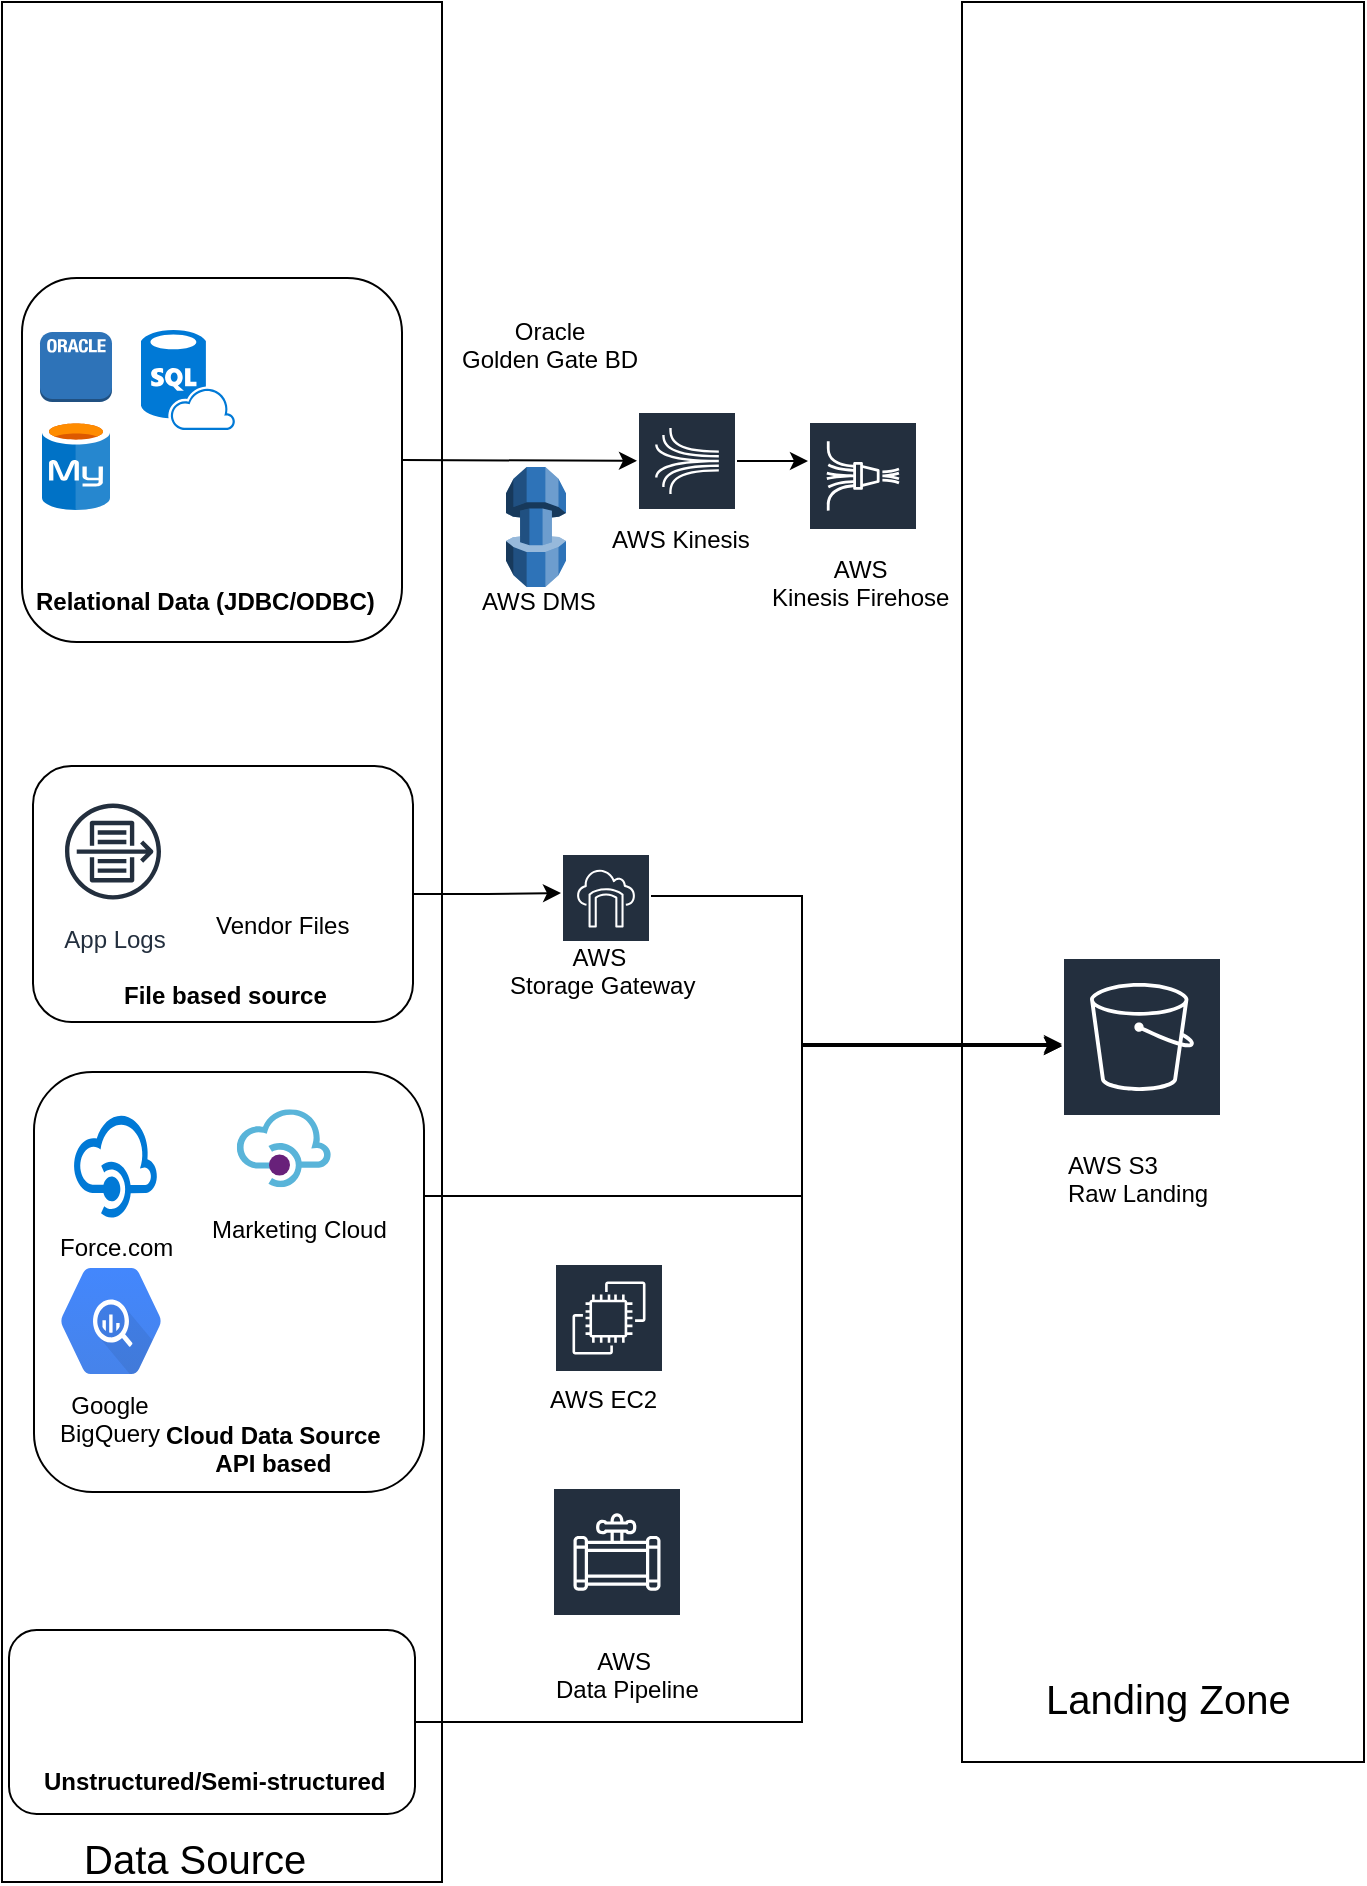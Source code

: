 <mxfile version="10.6.5" type="github"><diagram id="FyVJ21ngI0dXIr7ycN7d" name="Page-1"><mxGraphModel dx="809" dy="699" grid="1" gridSize="10" guides="1" tooltips="1" connect="1" arrows="1" fold="1" page="1" pageScale="1" pageWidth="850" pageHeight="1100" math="0" shadow="0"><root><mxCell id="0"/><mxCell id="1" parent="0"/><mxCell id="9xOzHp96FJ2B6PWLVfhh-65" value="" style="rounded=0;whiteSpace=wrap;html=1;" vertex="1" parent="1"><mxGeometry x="480" y="10" width="201" height="880" as="geometry"/></mxCell><mxCell id="9xOzHp96FJ2B6PWLVfhh-64" value="" style="rounded=0;whiteSpace=wrap;html=1;" vertex="1" parent="1"><mxGeometry y="10" width="220" height="940" as="geometry"/></mxCell><mxCell id="ZWLwbdEH7Ie5AQ3U-ev--16" value="" style="rounded=1;whiteSpace=wrap;html=1;" parent="1" vertex="1"><mxGeometry x="10" y="148" width="190" height="182" as="geometry"/></mxCell><mxCell id="ZWLwbdEH7Ie5AQ3U-ev--3" value="Relational Data (JDBC/ODBC)" style="text;html=1;resizable=0;points=[];autosize=1;align=left;verticalAlign=top;spacingTop=-4;fontStyle=1" parent="1" vertex="1"><mxGeometry x="15" y="300" width="180" height="20" as="geometry"/></mxCell><mxCell id="ZWLwbdEH7Ie5AQ3U-ev--13" value="" style="group" parent="1" vertex="1" connectable="0"><mxGeometry x="3.5" y="820" width="203" height="96" as="geometry"/></mxCell><mxCell id="ZWLwbdEH7Ie5AQ3U-ev--12" value="" style="rounded=1;whiteSpace=wrap;html=1;" parent="ZWLwbdEH7Ie5AQ3U-ev--13" vertex="1"><mxGeometry y="4" width="203" height="92" as="geometry"/></mxCell><mxCell id="ZWLwbdEH7Ie5AQ3U-ev--5" value="Unstructured/Semi-structured" style="text;html=1;resizable=0;points=[];autosize=1;align=left;verticalAlign=top;spacingTop=-4;fontStyle=1" parent="ZWLwbdEH7Ie5AQ3U-ev--13" vertex="1"><mxGeometry x="15.225" y="70" width="170" height="20" as="geometry"/></mxCell><mxCell id="ZWLwbdEH7Ie5AQ3U-ev--7" value="" style="shape=image;html=1;verticalAlign=top;verticalLabelPosition=bottom;labelBackgroundColor=#ffffff;imageAspect=0;aspect=fixed;image=https://cdn1.iconfinder.com/data/icons/iconza-circle-social/64/697057-facebook-128.png" parent="ZWLwbdEH7Ie5AQ3U-ev--13" vertex="1"><mxGeometry x="92.365" y="4" width="55.39" height="55.39" as="geometry"/></mxCell><mxCell id="ZWLwbdEH7Ie5AQ3U-ev--8" value="" style="shape=image;html=1;verticalAlign=top;verticalLabelPosition=bottom;labelBackgroundColor=#ffffff;imageAspect=0;aspect=fixed;image=https://cdn1.iconfinder.com/data/icons/iconza-circle-social/64/697029-twitter-128.png" parent="ZWLwbdEH7Ie5AQ3U-ev--13" vertex="1"><mxGeometry x="20.3" width="59.21" height="59.21" as="geometry"/></mxCell><mxCell id="ZWLwbdEH7Ie5AQ3U-ev--15" value="" style="group" parent="1" vertex="1" connectable="0"><mxGeometry x="15.5" y="392" width="198" height="128" as="geometry"/></mxCell><mxCell id="ZWLwbdEH7Ie5AQ3U-ev--14" value="" style="rounded=1;whiteSpace=wrap;html=1;" parent="ZWLwbdEH7Ie5AQ3U-ev--15" vertex="1"><mxGeometry width="190" height="128" as="geometry"/></mxCell><mxCell id="ZWLwbdEH7Ie5AQ3U-ev--9" value="App Logs" style="outlineConnect=0;fontColor=#232F3E;gradientColor=none;strokeColor=#232F3E;fillColor=#ffffff;dashed=0;verticalLabelPosition=bottom;verticalAlign=top;align=center;html=1;fontSize=12;fontStyle=0;aspect=fixed;shape=mxgraph.aws4.resourceIcon;resIcon=mxgraph.aws4.flow_logs;" parent="ZWLwbdEH7Ie5AQ3U-ev--15" vertex="1"><mxGeometry x="10" y="12.8" width="60" height="60" as="geometry"/></mxCell><mxCell id="ZWLwbdEH7Ie5AQ3U-ev--10" value="" style="shape=image;html=1;verticalAlign=top;verticalLabelPosition=bottom;labelBackgroundColor=#ffffff;imageAspect=0;aspect=fixed;image=https://cdn2.iconfinder.com/data/icons/files-folders-3/24/files-folders-41-128.png" parent="ZWLwbdEH7Ie5AQ3U-ev--15" vertex="1"><mxGeometry x="110" y="26.88" width="38" height="38" as="geometry"/></mxCell><mxCell id="ZWLwbdEH7Ie5AQ3U-ev--11" value="Vendor Files&amp;nbsp;" style="text;html=1;resizable=0;points=[];autosize=1;align=left;verticalAlign=top;spacingTop=-4;" parent="ZWLwbdEH7Ie5AQ3U-ev--15" vertex="1"><mxGeometry x="89.5" y="69.6" width="90" height="20" as="geometry"/></mxCell><mxCell id="9xOzHp96FJ2B6PWLVfhh-40" value="File based source" style="text;html=1;resizable=0;points=[];autosize=1;align=left;verticalAlign=top;spacingTop=-4;fontStyle=1" vertex="1" parent="ZWLwbdEH7Ie5AQ3U-ev--15"><mxGeometry x="43" y="104.5" width="110" height="20" as="geometry"/></mxCell><mxCell id="ZWLwbdEH7Ie5AQ3U-ev--17" value="" style="outlineConnect=0;dashed=0;verticalLabelPosition=bottom;verticalAlign=top;align=center;html=1;shape=mxgraph.aws3.oracle_db_instance_2;fillColor=#2E73B8;gradientColor=none;" parent="1" vertex="1"><mxGeometry x="19" y="175" width="36" height="35" as="geometry"/></mxCell><mxCell id="ZWLwbdEH7Ie5AQ3U-ev--18" value="" style="aspect=fixed;html=1;perimeter=none;align=center;shadow=0;dashed=0;image;fontSize=12;image=img/lib/mscae/MySQL_ClearDB_database.svg;" parent="1" vertex="1"><mxGeometry x="20" y="219" width="34" height="45" as="geometry"/></mxCell><mxCell id="ZWLwbdEH7Ie5AQ3U-ev--19" value="" style="shadow=0;dashed=0;html=1;strokeColor=none;fillColor=#0079D6;labelPosition=center;verticalLabelPosition=bottom;verticalAlign=top;align=center;shape=mxgraph.azure.sql_database_sql_azure;pointerEvents=1;" parent="1" vertex="1"><mxGeometry x="69.5" y="174" width="47" height="50" as="geometry"/></mxCell><mxCell id="ZWLwbdEH7Ie5AQ3U-ev--21" value="&lt;div style=&quot;text-align: center&quot;&gt;&lt;span style=&quot;font-size: 20px&quot;&gt;Data Source&lt;/span&gt;&lt;/div&gt;" style="text;html=1;resizable=0;points=[];autosize=1;align=left;verticalAlign=top;spacingTop=-4;" parent="1" vertex="1"><mxGeometry x="38.5" y="924" width="130" height="20" as="geometry"/></mxCell><mxCell id="9xOzHp96FJ2B6PWLVfhh-22" value="" style="group" vertex="1" connectable="0" parent="1"><mxGeometry x="227.5" y="164.5" width="255" height="149" as="geometry"/></mxCell><mxCell id="9xOzHp96FJ2B6PWLVfhh-1" value="" style="shape=image;html=1;verticalAlign=top;verticalLabelPosition=bottom;labelBackgroundColor=#ffffff;imageAspect=0;aspect=fixed;image=https://cdn3.iconfinder.com/data/icons/travelling-icon-set/800/bridge-128.png" vertex="1" parent="9xOzHp96FJ2B6PWLVfhh-22"><mxGeometry x="19" y="28" width="41" height="41" as="geometry"/></mxCell><mxCell id="9xOzHp96FJ2B6PWLVfhh-2" value="" style="outlineConnect=0;dashed=0;verticalLabelPosition=bottom;verticalAlign=top;align=center;html=1;shape=mxgraph.aws3.database_migration_service;fillColor=#2E73B8;gradientColor=none;" vertex="1" parent="9xOzHp96FJ2B6PWLVfhh-22"><mxGeometry x="24.5" y="78" width="30" height="60" as="geometry"/></mxCell><mxCell id="9xOzHp96FJ2B6PWLVfhh-9" value="AWS DMS" style="text;html=1;resizable=0;points=[];autosize=1;align=left;verticalAlign=top;spacingTop=-4;" vertex="1" parent="9xOzHp96FJ2B6PWLVfhh-22"><mxGeometry x="10" y="135" width="70" height="20" as="geometry"/></mxCell><mxCell id="9xOzHp96FJ2B6PWLVfhh-10" value="&lt;div style=&quot;text-align: center&quot;&gt;&lt;span&gt;Oracle&lt;/span&gt;&lt;/div&gt;&lt;div style=&quot;text-align: center&quot;&gt;&lt;span&gt;Golden Gate BD&lt;/span&gt;&lt;/div&gt;" style="text;html=1;resizable=0;points=[];autosize=1;align=left;verticalAlign=top;spacingTop=-4;" vertex="1" parent="9xOzHp96FJ2B6PWLVfhh-22"><mxGeometry width="100" height="30" as="geometry"/></mxCell><mxCell id="9xOzHp96FJ2B6PWLVfhh-11" value="" style="outlineConnect=0;fontColor=#232F3E;gradientColor=none;strokeColor=#ffffff;fillColor=#232F3E;dashed=0;verticalLabelPosition=middle;verticalAlign=bottom;align=center;html=1;whiteSpace=wrap;fontSize=10;fontStyle=1;spacing=3;shape=mxgraph.aws4.productIcon;prIcon=mxgraph.aws4.kinesis;" vertex="1" parent="9xOzHp96FJ2B6PWLVfhh-22"><mxGeometry x="90" y="50" width="50" height="50" as="geometry"/></mxCell><mxCell id="9xOzHp96FJ2B6PWLVfhh-12" value="AWS Kinesis" style="text;html=1;resizable=0;points=[];autosize=1;align=left;verticalAlign=top;spacingTop=-4;" vertex="1" parent="9xOzHp96FJ2B6PWLVfhh-22"><mxGeometry x="75" y="104" width="80" height="20" as="geometry"/></mxCell><mxCell id="9xOzHp96FJ2B6PWLVfhh-14" value="" style="outlineConnect=0;fontColor=#232F3E;gradientColor=none;strokeColor=#ffffff;fillColor=#232F3E;dashed=0;verticalLabelPosition=middle;verticalAlign=bottom;align=center;html=1;whiteSpace=wrap;fontSize=10;fontStyle=1;spacing=3;shape=mxgraph.aws4.productIcon;prIcon=mxgraph.aws4.kinesis_data_firehose;" vertex="1" parent="9xOzHp96FJ2B6PWLVfhh-22"><mxGeometry x="175.5" y="55" width="55" height="40" as="geometry"/></mxCell><mxCell id="9xOzHp96FJ2B6PWLVfhh-15" value="" style="edgeStyle=orthogonalEdgeStyle;rounded=0;orthogonalLoop=1;jettySize=auto;html=1;" edge="1" parent="9xOzHp96FJ2B6PWLVfhh-22" source="9xOzHp96FJ2B6PWLVfhh-11" target="9xOzHp96FJ2B6PWLVfhh-14"><mxGeometry relative="1" as="geometry"/></mxCell><mxCell id="9xOzHp96FJ2B6PWLVfhh-21" value="&lt;div style=&quot;text-align: center&quot;&gt;&lt;span&gt;AWS&lt;/span&gt;&lt;/div&gt;&lt;div style=&quot;text-align: center&quot;&gt;&lt;span&gt;Kinesis Firehose&lt;/span&gt;&lt;/div&gt;" style="text;html=1;resizable=0;points=[];autosize=1;align=left;verticalAlign=top;spacingTop=-4;" vertex="1" parent="9xOzHp96FJ2B6PWLVfhh-22"><mxGeometry x="155" y="119" width="100" height="30" as="geometry"/></mxCell><mxCell id="9xOzHp96FJ2B6PWLVfhh-23" value="" style="endArrow=classic;html=1;exitX=1;exitY=0.5;exitDx=0;exitDy=0;" edge="1" parent="1" source="ZWLwbdEH7Ie5AQ3U-ev--16" target="9xOzHp96FJ2B6PWLVfhh-11"><mxGeometry width="50" height="50" relative="1" as="geometry"><mxPoint x="217.5" y="234.5" as="sourcePoint"/><mxPoint x="487.5" y="364.5" as="targetPoint"/></mxGeometry></mxCell><mxCell id="9xOzHp96FJ2B6PWLVfhh-62" value="" style="edgeStyle=orthogonalEdgeStyle;rounded=0;orthogonalLoop=1;jettySize=auto;html=1;" edge="1" parent="1" source="9xOzHp96FJ2B6PWLVfhh-30" target="9xOzHp96FJ2B6PWLVfhh-60"><mxGeometry relative="1" as="geometry"><mxPoint x="404.5" y="456.5" as="targetPoint"/><Array as="points"><mxPoint x="400" y="457"/><mxPoint x="400" y="531"/></Array></mxGeometry></mxCell><mxCell id="9xOzHp96FJ2B6PWLVfhh-30" value="" style="outlineConnect=0;fontColor=#232F3E;gradientColor=none;strokeColor=#ffffff;fillColor=#232F3E;dashed=0;verticalLabelPosition=middle;verticalAlign=bottom;align=center;html=1;whiteSpace=wrap;fontSize=10;fontStyle=1;spacing=3;shape=mxgraph.aws4.productIcon;prIcon=mxgraph.aws4.storage_gateway;" vertex="1" parent="1"><mxGeometry x="279.5" y="435.5" width="45" height="40" as="geometry"/></mxCell><mxCell id="9xOzHp96FJ2B6PWLVfhh-31" value="&lt;div style=&quot;text-align: center&quot;&gt;&lt;span&gt;AWS&amp;nbsp;&lt;/span&gt;&lt;/div&gt;&lt;span&gt;Storage Gateway&lt;/span&gt;" style="text;html=1;resizable=0;points=[];autosize=1;align=left;verticalAlign=top;spacingTop=-4;" vertex="1" parent="1"><mxGeometry x="251.5" y="477.5" width="110" height="30" as="geometry"/></mxCell><mxCell id="9xOzHp96FJ2B6PWLVfhh-32" value="" style="edgeStyle=orthogonalEdgeStyle;rounded=0;orthogonalLoop=1;jettySize=auto;html=1;" edge="1" parent="1" source="ZWLwbdEH7Ie5AQ3U-ev--14" target="9xOzHp96FJ2B6PWLVfhh-30"><mxGeometry relative="1" as="geometry"/></mxCell><mxCell id="9xOzHp96FJ2B6PWLVfhh-56" value="" style="group" vertex="1" connectable="0" parent="1"><mxGeometry x="16" y="545" width="195" height="210" as="geometry"/></mxCell><mxCell id="9xOzHp96FJ2B6PWLVfhh-39" value="" style="rounded=1;whiteSpace=wrap;html=1;" vertex="1" parent="9xOzHp96FJ2B6PWLVfhh-56"><mxGeometry width="195" height="210" as="geometry"/></mxCell><mxCell id="9xOzHp96FJ2B6PWLVfhh-47" value="" style="group" vertex="1" connectable="0" parent="9xOzHp96FJ2B6PWLVfhh-56"><mxGeometry x="87.377" y="18.629" width="100.164" height="75.847" as="geometry"/></mxCell><mxCell id="9xOzHp96FJ2B6PWLVfhh-44" value="" style="aspect=fixed;html=1;perimeter=none;align=center;shadow=0;dashed=0;image;fontSize=12;image=img/lib/mscae/API_Management.svg;" vertex="1" parent="9xOzHp96FJ2B6PWLVfhh-47"><mxGeometry x="14.023" width="47" height="39.01" as="geometry"/></mxCell><mxCell id="9xOzHp96FJ2B6PWLVfhh-46" value="Marketing Cloud" style="text;html=1;resizable=0;points=[];autosize=1;align=left;verticalAlign=top;spacingTop=-4;" vertex="1" parent="9xOzHp96FJ2B6PWLVfhh-47"><mxGeometry y="50.773" width="100" height="20" as="geometry"/></mxCell><mxCell id="9xOzHp96FJ2B6PWLVfhh-54" value="" style="group" vertex="1" connectable="0" parent="9xOzHp96FJ2B6PWLVfhh-56"><mxGeometry x="11" y="20" width="59" height="82" as="geometry"/></mxCell><mxCell id="9xOzHp96FJ2B6PWLVfhh-49" value="" style="shadow=0;dashed=0;html=1;strokeColor=none;labelPosition=center;verticalLabelPosition=bottom;verticalAlign=top;align=center;shape=mxgraph.mscae.cloud.api_management;fillColor=#0079D6;pointerEvents=1;" vertex="1" parent="9xOzHp96FJ2B6PWLVfhh-54"><mxGeometry x="8.429" width="42.143" height="53.478" as="geometry"/></mxCell><mxCell id="9xOzHp96FJ2B6PWLVfhh-53" value="Force.com" style="text;html=1;resizable=0;points=[];autosize=1;align=left;verticalAlign=top;spacingTop=-4;" vertex="1" parent="9xOzHp96FJ2B6PWLVfhh-54"><mxGeometry y="58.232" width="70" height="20" as="geometry"/></mxCell><mxCell id="9xOzHp96FJ2B6PWLVfhh-55" value="&lt;div style=&quot;text-align: center&quot;&gt;&lt;span&gt;Cloud Data Source&lt;/span&gt;&lt;/div&gt;&lt;div style=&quot;text-align: center&quot;&gt;&lt;span&gt;API based&lt;/span&gt;&lt;/div&gt;" style="text;html=1;resizable=0;points=[];autosize=1;align=left;verticalAlign=top;spacingTop=-4;fontStyle=1" vertex="1" parent="9xOzHp96FJ2B6PWLVfhh-56"><mxGeometry x="63.869" y="171.581" width="120" height="30" as="geometry"/></mxCell><mxCell id="9xOzHp96FJ2B6PWLVfhh-68" value="" style="shape=mxgraph.gcp.big_data.bigquery;html=1;fillColor=#4387FD;gradientColor=#4683EA;strokeColor=none;verticalLabelPosition=bottom;verticalAlign=top;align=center;" vertex="1" parent="9xOzHp96FJ2B6PWLVfhh-56"><mxGeometry x="13.5" y="98" width="50" height="53" as="geometry"/></mxCell><mxCell id="9xOzHp96FJ2B6PWLVfhh-71" value="&lt;div style=&quot;text-align: center&quot;&gt;&lt;span&gt;Google&lt;/span&gt;&lt;/div&gt;&lt;div style=&quot;text-align: center&quot;&gt;&lt;span&gt;BigQuery&lt;/span&gt;&lt;/div&gt;" style="text;html=1;resizable=0;points=[];autosize=1;align=left;verticalAlign=top;spacingTop=-4;" vertex="1" parent="9xOzHp96FJ2B6PWLVfhh-56"><mxGeometry x="11" y="157" width="70" height="30" as="geometry"/></mxCell><mxCell id="9xOzHp96FJ2B6PWLVfhh-59" value="" style="edgeStyle=orthogonalEdgeStyle;rounded=0;orthogonalLoop=1;jettySize=auto;html=1;exitX=1;exitY=0.5;exitDx=0;exitDy=0;" edge="1" parent="1" source="9xOzHp96FJ2B6PWLVfhh-39" target="9xOzHp96FJ2B6PWLVfhh-60"><mxGeometry relative="1" as="geometry"><mxPoint x="200" y="660" as="sourcePoint"/><mxPoint x="520" y="532" as="targetPoint"/><Array as="points"><mxPoint x="400" y="607"/><mxPoint x="400" y="532"/></Array></mxGeometry></mxCell><mxCell id="9xOzHp96FJ2B6PWLVfhh-60" value="" style="outlineConnect=0;fontColor=#232F3E;gradientColor=none;strokeColor=#ffffff;fillColor=#232F3E;dashed=0;verticalLabelPosition=middle;verticalAlign=bottom;align=center;html=1;whiteSpace=wrap;fontSize=10;fontStyle=1;spacing=3;shape=mxgraph.aws4.productIcon;prIcon=mxgraph.aws4.s3;" vertex="1" parent="1"><mxGeometry x="530" y="487.5" width="80" height="88" as="geometry"/></mxCell><mxCell id="9xOzHp96FJ2B6PWLVfhh-63" value="AWS S3&lt;br&gt;Raw Landing&lt;br&gt;&lt;br&gt;" style="text;html=1;resizable=0;points=[];autosize=1;align=left;verticalAlign=top;spacingTop=-4;" vertex="1" parent="1"><mxGeometry x="531" y="582" width="90" height="40" as="geometry"/></mxCell><mxCell id="9xOzHp96FJ2B6PWLVfhh-66" value="&lt;font style=&quot;font-size: 20px&quot;&gt;Landing Zone&lt;/font&gt;" style="text;html=1;" vertex="1" parent="1"><mxGeometry x="520" y="840" width="100" height="30" as="geometry"/></mxCell><mxCell id="9xOzHp96FJ2B6PWLVfhh-67" value="" style="edgeStyle=orthogonalEdgeStyle;rounded=0;orthogonalLoop=1;jettySize=auto;html=1;entryX=0;entryY=0.5;entryDx=0;entryDy=0;entryPerimeter=0;exitX=1;exitY=0.5;exitDx=0;exitDy=0;" edge="1" parent="1" source="ZWLwbdEH7Ie5AQ3U-ev--12" target="9xOzHp96FJ2B6PWLVfhh-60"><mxGeometry relative="1" as="geometry"><Array as="points"><mxPoint x="400" y="870"/><mxPoint x="400" y="532"/><mxPoint x="530" y="532"/></Array></mxGeometry></mxCell><mxCell id="9xOzHp96FJ2B6PWLVfhh-69" value="" style="group" vertex="1" connectable="0" parent="1"><mxGeometry x="275" y="752.5" width="90" height="107.5" as="geometry"/></mxCell><mxCell id="9xOzHp96FJ2B6PWLVfhh-42" value="" style="outlineConnect=0;fontColor=#232F3E;gradientColor=none;strokeColor=#ffffff;fillColor=#232F3E;dashed=0;verticalLabelPosition=middle;verticalAlign=bottom;align=center;html=1;whiteSpace=wrap;fontSize=10;fontStyle=1;spacing=3;shape=mxgraph.aws4.productIcon;prIcon=mxgraph.aws4.data_pipeline;" vertex="1" parent="9xOzHp96FJ2B6PWLVfhh-69"><mxGeometry width="65" height="63" as="geometry"/></mxCell><mxCell id="9xOzHp96FJ2B6PWLVfhh-57" value="&lt;div style=&quot;text-align: center&quot;&gt;&lt;span&gt;AWS&amp;nbsp;&lt;/span&gt;&lt;/div&gt;&lt;div style=&quot;text-align: center&quot;&gt;&lt;span&gt;Data Pipeline&lt;/span&gt;&lt;/div&gt;" style="text;html=1;resizable=0;points=[];autosize=1;align=left;verticalAlign=top;spacingTop=-4;" vertex="1" parent="9xOzHp96FJ2B6PWLVfhh-69"><mxGeometry y="77.5" width="90" height="30" as="geometry"/></mxCell><mxCell id="9xOzHp96FJ2B6PWLVfhh-70" value="" style="group" vertex="1" connectable="0" parent="1"><mxGeometry x="271.5" y="640.5" width="70" height="78.5" as="geometry"/></mxCell><mxCell id="9xOzHp96FJ2B6PWLVfhh-43" value="" style="outlineConnect=0;fontColor=#232F3E;gradientColor=none;strokeColor=#ffffff;fillColor=#232F3E;dashed=0;verticalLabelPosition=middle;verticalAlign=bottom;align=center;html=1;whiteSpace=wrap;fontSize=10;fontStyle=1;spacing=3;shape=mxgraph.aws4.productIcon;prIcon=mxgraph.aws4.ec2;" vertex="1" parent="9xOzHp96FJ2B6PWLVfhh-70"><mxGeometry x="4.5" width="55" height="30" as="geometry"/></mxCell><mxCell id="9xOzHp96FJ2B6PWLVfhh-58" value="AWS EC2" style="text;html=1;resizable=0;points=[];autosize=1;align=left;verticalAlign=top;spacingTop=-4;" vertex="1" parent="9xOzHp96FJ2B6PWLVfhh-70"><mxGeometry y="58.5" width="70" height="20" as="geometry"/></mxCell></root></mxGraphModel></diagram></mxfile>